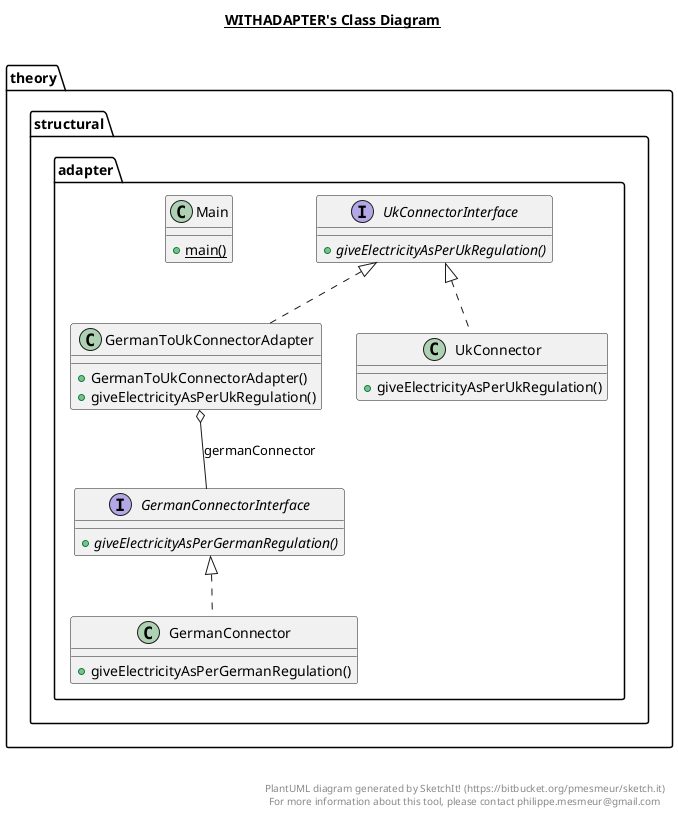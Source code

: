 @startuml

title __WITHADAPTER's Class Diagram__\n

  namespace theory.structural.adapter {
    class theory.structural.adapter.GermanConnector {
        + giveElectricityAsPerGermanRegulation()
    }
  }
  

  namespace theory.structural.adapter {
    interface theory.structural.adapter.GermanConnectorInterface {
        {abstract} + giveElectricityAsPerGermanRegulation()
    }
  }
  

  namespace theory.structural.adapter {
    class theory.structural.adapter.GermanToUkConnectorAdapter {
        + GermanToUkConnectorAdapter()
        + giveElectricityAsPerUkRegulation()
    }
  }
  

  namespace theory.structural.adapter {
    class theory.structural.adapter.Main {
        {static} + main()
    }
  }
  

  namespace theory.structural.adapter {
    class theory.structural.adapter.UkConnector {
        + giveElectricityAsPerUkRegulation()
    }
  }
  

  namespace theory.structural.adapter {
    interface theory.structural.adapter.UkConnectorInterface {
        {abstract} + giveElectricityAsPerUkRegulation()
    }
  }
  

  theory.structural.adapter.GermanConnector .up.|> theory.structural.adapter.GermanConnectorInterface
  theory.structural.adapter.GermanToUkConnectorAdapter .up.|> theory.structural.adapter.UkConnectorInterface
  theory.structural.adapter.GermanToUkConnectorAdapter o-- theory.structural.adapter.GermanConnectorInterface : germanConnector
  theory.structural.adapter.UkConnector .up.|> theory.structural.adapter.UkConnectorInterface


right footer


PlantUML diagram generated by SketchIt! (https://bitbucket.org/pmesmeur/sketch.it)
For more information about this tool, please contact philippe.mesmeur@gmail.com
endfooter

@enduml
